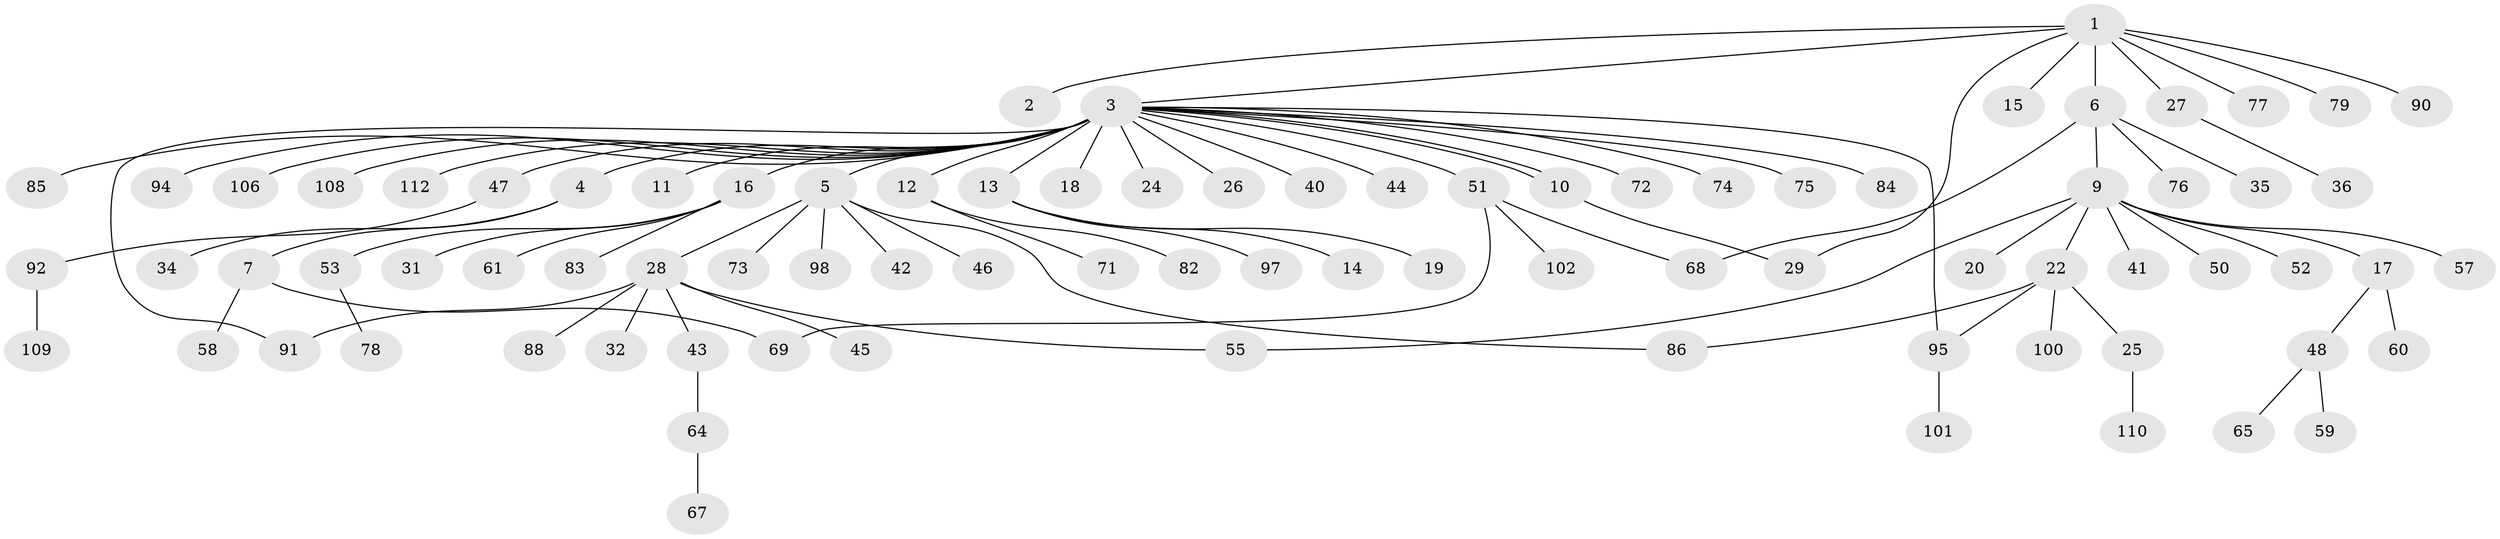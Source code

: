 // Generated by graph-tools (version 1.1) at 2025/51/02/27/25 19:51:57]
// undirected, 85 vertices, 92 edges
graph export_dot {
graph [start="1"]
  node [color=gray90,style=filled];
  1 [super="+107"];
  2;
  3 [super="+8"];
  4 [super="+113"];
  5 [super="+38"];
  6 [super="+23"];
  7 [super="+37"];
  9 [super="+54"];
  10;
  11 [super="+105"];
  12 [super="+30"];
  13 [super="+39"];
  14 [super="+80"];
  15;
  16 [super="+49"];
  17 [super="+21"];
  18;
  19 [super="+33"];
  20;
  22 [super="+70"];
  24;
  25 [super="+81"];
  26 [super="+66"];
  27;
  28 [super="+104"];
  29 [super="+87"];
  31;
  32;
  34;
  35;
  36;
  40;
  41 [super="+56"];
  42;
  43;
  44;
  45;
  46;
  47;
  48;
  50 [super="+62"];
  51 [super="+99"];
  52;
  53 [super="+63"];
  55;
  57;
  58;
  59;
  60;
  61;
  64 [super="+111"];
  65;
  67;
  68 [super="+89"];
  69;
  71;
  72;
  73;
  74 [super="+96"];
  75;
  76;
  77;
  78;
  79;
  82;
  83;
  84;
  85;
  86;
  88;
  90 [super="+103"];
  91;
  92 [super="+93"];
  94;
  95;
  97;
  98;
  100;
  101;
  102;
  106;
  108;
  109;
  110;
  112;
  1 -- 2;
  1 -- 3;
  1 -- 6;
  1 -- 15;
  1 -- 27;
  1 -- 29;
  1 -- 77;
  1 -- 79;
  1 -- 90;
  3 -- 4;
  3 -- 5;
  3 -- 10;
  3 -- 10;
  3 -- 11;
  3 -- 13;
  3 -- 16;
  3 -- 24;
  3 -- 26;
  3 -- 40;
  3 -- 44;
  3 -- 47;
  3 -- 51;
  3 -- 72;
  3 -- 74;
  3 -- 75;
  3 -- 85;
  3 -- 91;
  3 -- 94;
  3 -- 95;
  3 -- 106;
  3 -- 108;
  3 -- 112;
  3 -- 18;
  3 -- 12;
  3 -- 84;
  4 -- 7;
  4 -- 34;
  5 -- 28;
  5 -- 42;
  5 -- 46;
  5 -- 73;
  5 -- 86;
  5 -- 98;
  6 -- 9;
  6 -- 35;
  6 -- 68;
  6 -- 76;
  7 -- 58;
  7 -- 69;
  9 -- 17;
  9 -- 20;
  9 -- 22;
  9 -- 41;
  9 -- 50;
  9 -- 52;
  9 -- 57;
  9 -- 55;
  10 -- 29;
  12 -- 71;
  12 -- 82;
  13 -- 14;
  13 -- 19;
  13 -- 97;
  16 -- 31;
  16 -- 53;
  16 -- 61;
  16 -- 83;
  17 -- 48;
  17 -- 60;
  22 -- 25;
  22 -- 86;
  22 -- 95;
  22 -- 100;
  25 -- 110;
  27 -- 36;
  28 -- 32;
  28 -- 43;
  28 -- 45;
  28 -- 55;
  28 -- 88;
  28 -- 91;
  43 -- 64;
  47 -- 92;
  48 -- 59;
  48 -- 65;
  51 -- 68;
  51 -- 69;
  51 -- 102;
  53 -- 78;
  64 -- 67;
  92 -- 109;
  95 -- 101;
}

